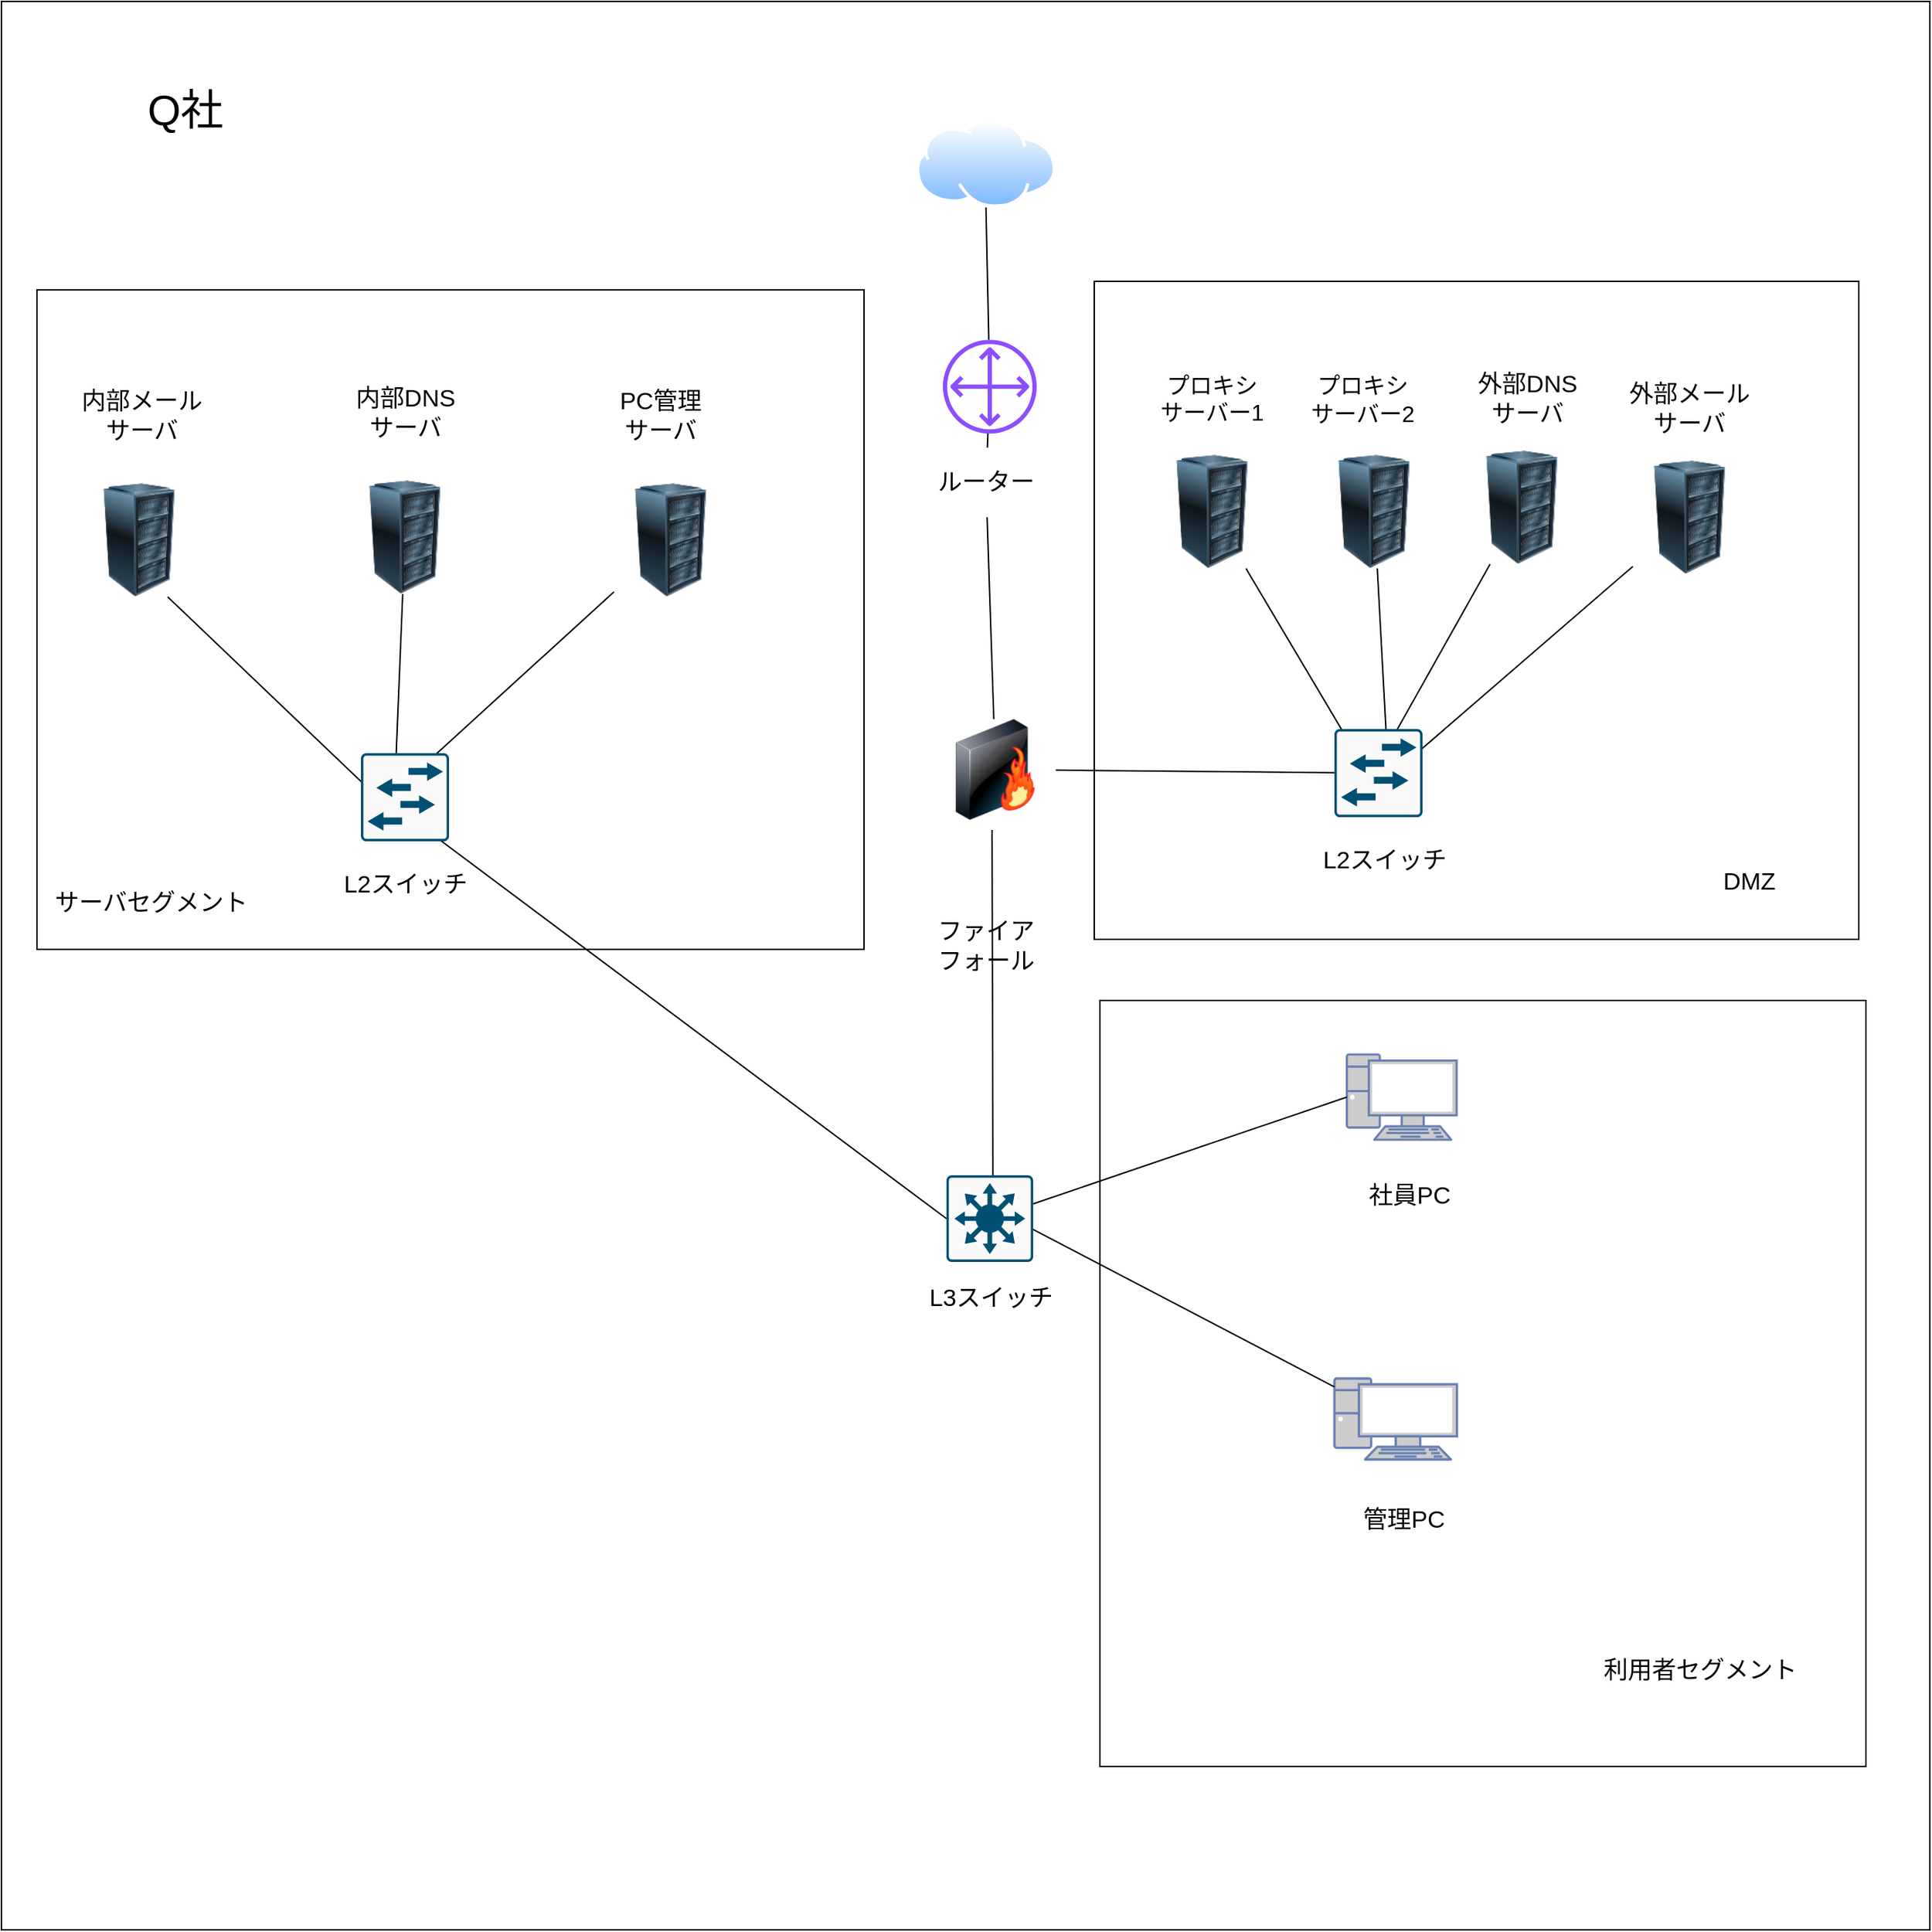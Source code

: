 <mxfile version="24.6.5" type="github" pages="2">
  <diagram name="ページ1" id="PjovX_DnfIpz0J4LrwaW">
    <mxGraphModel dx="2244" dy="1164" grid="0" gridSize="10" guides="1" tooltips="1" connect="1" arrows="1" fold="1" page="0" pageScale="1" pageWidth="827" pageHeight="1169" math="0" shadow="0">
      <root>
        <mxCell id="0" />
        <mxCell id="1" parent="0" />
        <mxCell id="ziOiXydjQFaTyok0d3w3-21" value="&lt;div style=&quot;font-size: 17px;&quot;&gt;ファイアフォール&lt;/div&gt;" style="text;strokeColor=none;align=center;fillColor=none;html=1;verticalAlign=middle;whiteSpace=wrap;rounded=0;fontSize=17;" vertex="1" parent="1">
          <mxGeometry x="121" y="325.07" width="85" height="104.93" as="geometry" />
        </mxCell>
        <mxCell id="ziOiXydjQFaTyok0d3w3-6" value="" style="whiteSpace=wrap;html=1;aspect=fixed;align=left;" vertex="1" parent="1">
          <mxGeometry x="-536" y="-278" width="1357" height="1357" as="geometry" />
        </mxCell>
        <mxCell id="ziOiXydjQFaTyok0d3w3-2" value="" style="whiteSpace=wrap;html=1;aspect=fixed;" vertex="1" parent="1">
          <mxGeometry x="237" y="425" width="539" height="539" as="geometry" />
        </mxCell>
        <mxCell id="DrKxHcsU2RTHfQZ3V-Yh-89" value="" style="rounded=0;whiteSpace=wrap;html=1;" parent="1" vertex="1">
          <mxGeometry x="-511" y="-75" width="582" height="464.07" as="geometry" />
        </mxCell>
        <mxCell id="DrKxHcsU2RTHfQZ3V-Yh-28" value="" style="whiteSpace=wrap;html=1;" parent="1" vertex="1">
          <mxGeometry x="233" y="-81" width="538" height="463" as="geometry" />
        </mxCell>
        <mxCell id="DrKxHcsU2RTHfQZ3V-Yh-1" value="" style="image;aspect=fixed;perimeter=ellipsePerimeter;html=1;align=center;shadow=0;dashed=0;spacingTop=3;image=img/lib/active_directory/internet_cloud.svg;" parent="1" vertex="1">
          <mxGeometry x="107.59" y="-195" width="98.41" height="62" as="geometry" />
        </mxCell>
        <mxCell id="DrKxHcsU2RTHfQZ3V-Yh-2" value="" style="sketch=0;outlineConnect=0;fontColor=#232F3E;gradientColor=none;fillColor=#8C4FFF;strokeColor=none;dashed=0;verticalLabelPosition=bottom;verticalAlign=top;align=center;html=1;fontSize=12;fontStyle=0;aspect=fixed;pointerEvents=1;shape=mxgraph.aws4.customer_gateway;" parent="1" vertex="1">
          <mxGeometry x="126.5" y="-39.93" width="66" height="66" as="geometry" />
        </mxCell>
        <mxCell id="DrKxHcsU2RTHfQZ3V-Yh-3" value="" style="image;html=1;image=img/lib/clip_art/networking/Firewall-page1_128x128.png" parent="1" vertex="1">
          <mxGeometry x="121" y="227" width="85" height="71" as="geometry" />
        </mxCell>
        <mxCell id="DrKxHcsU2RTHfQZ3V-Yh-4" value="" style="image;html=1;image=img/lib/clip_art/computers/Server_Rack_128x128.png" parent="1" vertex="1">
          <mxGeometry x="276" y="41" width="80" height="80" as="geometry" />
        </mxCell>
        <mxCell id="DrKxHcsU2RTHfQZ3V-Yh-5" value="" style="image;html=1;image=img/lib/clip_art/computers/Server_Rack_128x128.png" parent="1" vertex="1">
          <mxGeometry x="390" y="41" width="80" height="80" as="geometry" />
        </mxCell>
        <mxCell id="DrKxHcsU2RTHfQZ3V-Yh-6" value="" style="image;html=1;image=img/lib/clip_art/computers/Server_Rack_128x128.png" parent="1" vertex="1">
          <mxGeometry x="494" y="38" width="80" height="80" as="geometry" />
        </mxCell>
        <mxCell id="DrKxHcsU2RTHfQZ3V-Yh-7" value="" style="image;html=1;image=img/lib/clip_art/computers/Server_Rack_128x128.png" parent="1" vertex="1">
          <mxGeometry x="612" y="45" width="80" height="80" as="geometry" />
        </mxCell>
        <mxCell id="DrKxHcsU2RTHfQZ3V-Yh-11" value="" style="endArrow=none;html=1;rounded=0;fontSize=12;startSize=8;endSize=8;curved=1;exitX=0.325;exitY=0.415;exitDx=0;exitDy=0;exitPerimeter=0;" parent="1" source="DrKxHcsU2RTHfQZ3V-Yh-8" target="DrKxHcsU2RTHfQZ3V-Yh-4" edge="1">
          <mxGeometry width="50" height="50" relative="1" as="geometry">
            <mxPoint x="351" y="154" as="sourcePoint" />
            <mxPoint x="401" y="104" as="targetPoint" />
          </mxGeometry>
        </mxCell>
        <mxCell id="DrKxHcsU2RTHfQZ3V-Yh-13" value="" style="endArrow=none;html=1;rounded=0;fontSize=12;startSize=8;endSize=8;curved=1;exitX=0.544;exitY=0.305;exitDx=0;exitDy=0;exitPerimeter=0;" parent="1" source="DrKxHcsU2RTHfQZ3V-Yh-8" target="DrKxHcsU2RTHfQZ3V-Yh-6" edge="1">
          <mxGeometry width="50" height="50" relative="1" as="geometry">
            <mxPoint x="351" y="154" as="sourcePoint" />
            <mxPoint x="401" y="104" as="targetPoint" />
          </mxGeometry>
        </mxCell>
        <mxCell id="DrKxHcsU2RTHfQZ3V-Yh-14" value="" style="endArrow=none;html=1;rounded=0;fontSize=12;startSize=8;endSize=8;curved=1;exitX=0.717;exitY=0.462;exitDx=0;exitDy=0;exitPerimeter=0;" parent="1" source="DrKxHcsU2RTHfQZ3V-Yh-8" target="DrKxHcsU2RTHfQZ3V-Yh-7" edge="1">
          <mxGeometry width="50" height="50" relative="1" as="geometry">
            <mxPoint x="351" y="154" as="sourcePoint" />
            <mxPoint x="401" y="104" as="targetPoint" />
          </mxGeometry>
        </mxCell>
        <mxCell id="DrKxHcsU2RTHfQZ3V-Yh-15" value="" style="endArrow=none;html=1;rounded=0;fontSize=12;startSize=8;endSize=8;curved=1;" parent="1" source="DrKxHcsU2RTHfQZ3V-Yh-8" target="DrKxHcsU2RTHfQZ3V-Yh-3" edge="1">
          <mxGeometry width="50" height="50" relative="1" as="geometry">
            <mxPoint x="351" y="208" as="sourcePoint" />
            <mxPoint x="401" y="158" as="targetPoint" />
          </mxGeometry>
        </mxCell>
        <mxCell id="DrKxHcsU2RTHfQZ3V-Yh-16" value="プロキシサーバー1&lt;div style=&quot;font-size: 16px;&quot;&gt;&lt;br style=&quot;font-size: 16px;&quot;&gt;&lt;/div&gt;" style="text;strokeColor=none;align=center;fillColor=none;html=1;verticalAlign=middle;whiteSpace=wrap;rounded=0;fontSize=16;" parent="1" vertex="1">
          <mxGeometry x="276" y="-3.93" width="79.5" height="30" as="geometry" />
        </mxCell>
        <mxCell id="DrKxHcsU2RTHfQZ3V-Yh-19" style="edgeStyle=none;curved=1;rounded=0;orthogonalLoop=1;jettySize=auto;html=1;exitX=0.75;exitY=0;exitDx=0;exitDy=0;fontSize=12;startSize=8;endSize=8;" parent="1" edge="1">
          <mxGeometry relative="1" as="geometry">
            <mxPoint x="458.625" y="140" as="sourcePoint" />
            <mxPoint x="458.625" y="140" as="targetPoint" />
          </mxGeometry>
        </mxCell>
        <mxCell id="DrKxHcsU2RTHfQZ3V-Yh-20" value="外部DNSサーバ" style="text;strokeColor=none;align=center;fillColor=none;html=1;verticalAlign=middle;whiteSpace=wrap;rounded=0;fontSize=17;" parent="1" vertex="1">
          <mxGeometry x="498" y="-13" width="79.5" height="30" as="geometry" />
        </mxCell>
        <mxCell id="DrKxHcsU2RTHfQZ3V-Yh-22" value="外部メールサーバ" style="text;strokeColor=none;align=center;fillColor=none;html=1;verticalAlign=middle;whiteSpace=wrap;rounded=0;fontSize=17;" parent="1" vertex="1">
          <mxGeometry x="607" y="-3.93" width="90" height="25" as="geometry" />
        </mxCell>
        <mxCell id="DrKxHcsU2RTHfQZ3V-Yh-27" value="" style="endArrow=none;html=1;rounded=0;fontSize=12;startSize=8;endSize=8;curved=1;exitX=0.227;exitY=0.422;exitDx=0;exitDy=0;exitPerimeter=0;" parent="1" edge="1">
          <mxGeometry width="50" height="50" relative="1" as="geometry">
            <mxPoint x="161.758" y="568.847" as="sourcePoint" />
            <mxPoint x="161.09" y="305" as="targetPoint" />
          </mxGeometry>
        </mxCell>
        <mxCell id="DrKxHcsU2RTHfQZ3V-Yh-29" value="DMZ" style="text;strokeColor=none;align=center;fillColor=none;html=1;verticalAlign=middle;whiteSpace=wrap;rounded=0;fontSize=17;" parent="1" vertex="1">
          <mxGeometry x="633" y="308" width="122" height="68" as="geometry" />
        </mxCell>
        <mxCell id="DrKxHcsU2RTHfQZ3V-Yh-31" value="" style="endArrow=none;html=1;rounded=0;fontSize=12;startSize=8;endSize=8;curved=1;exitX=0.593;exitY=0.152;exitDx=0;exitDy=0;exitPerimeter=0;" parent="1" source="DrKxHcsU2RTHfQZ3V-Yh-8" target="DrKxHcsU2RTHfQZ3V-Yh-5" edge="1">
          <mxGeometry width="50" height="50" relative="1" as="geometry">
            <mxPoint x="496.432" y="214.424" as="sourcePoint" />
            <mxPoint x="444.202" y="77" as="targetPoint" />
          </mxGeometry>
        </mxCell>
        <mxCell id="DrKxHcsU2RTHfQZ3V-Yh-8" value="" style="sketch=0;points=[[0.015,0.015,0],[0.985,0.015,0],[0.985,0.985,0],[0.015,0.985,0],[0.25,0,0],[0.5,0,0],[0.75,0,0],[1,0.25,0],[1,0.5,0],[1,0.75,0],[0.75,1,0],[0.5,1,0],[0.25,1,0],[0,0.75,0],[0,0.5,0],[0,0.25,0]];verticalLabelPosition=bottom;html=1;verticalAlign=top;aspect=fixed;align=center;pointerEvents=1;shape=mxgraph.cisco19.rect;prIcon=l2_switch;fillColor=#FAFAFA;strokeColor=#005073;" parent="1" vertex="1">
          <mxGeometry x="402" y="234" width="62" height="62" as="geometry" />
        </mxCell>
        <mxCell id="DrKxHcsU2RTHfQZ3V-Yh-32" value="プロキシサーバー2" style="text;strokeColor=none;align=center;fillColor=none;html=1;verticalAlign=middle;whiteSpace=wrap;rounded=0;fontSize=16;" parent="1" vertex="1">
          <mxGeometry x="382" y="-13" width="79.5" height="30" as="geometry" />
        </mxCell>
        <mxCell id="DrKxHcsU2RTHfQZ3V-Yh-53" style="edgeStyle=none;curved=1;rounded=0;orthogonalLoop=1;jettySize=auto;html=1;exitX=0;exitY=0;exitDx=0;exitDy=0;fontSize=12;startSize=8;endSize=8;" parent="1" source="DrKxHcsU2RTHfQZ3V-Yh-28" target="DrKxHcsU2RTHfQZ3V-Yh-28" edge="1">
          <mxGeometry relative="1" as="geometry" />
        </mxCell>
        <mxCell id="DrKxHcsU2RTHfQZ3V-Yh-54" value="" style="endArrow=none;html=1;rounded=0;fontSize=12;startSize=8;endSize=8;curved=1;" parent="1" source="ziOiXydjQFaTyok0d3w3-16" target="DrKxHcsU2RTHfQZ3V-Yh-2" edge="1">
          <mxGeometry width="50" height="50" relative="1" as="geometry">
            <mxPoint x="370" y="101" as="sourcePoint" />
            <mxPoint x="420" y="51" as="targetPoint" />
          </mxGeometry>
        </mxCell>
        <mxCell id="DrKxHcsU2RTHfQZ3V-Yh-56" value="" style="endArrow=none;html=1;rounded=0;fontSize=12;startSize=8;endSize=8;curved=1;entryX=0.5;entryY=1;entryDx=0;entryDy=0;" parent="1" source="DrKxHcsU2RTHfQZ3V-Yh-2" target="DrKxHcsU2RTHfQZ3V-Yh-1" edge="1">
          <mxGeometry width="50" height="50" relative="1" as="geometry">
            <mxPoint x="370" y="-41" as="sourcePoint" />
            <mxPoint x="150" y="-222" as="targetPoint" />
          </mxGeometry>
        </mxCell>
        <mxCell id="DrKxHcsU2RTHfQZ3V-Yh-57" style="edgeStyle=none;curved=1;rounded=0;orthogonalLoop=1;jettySize=auto;html=1;exitX=0.25;exitY=0;exitDx=0;exitDy=0;fontSize=12;startSize=8;endSize=8;" parent="1" source="DrKxHcsU2RTHfQZ3V-Yh-1" target="DrKxHcsU2RTHfQZ3V-Yh-1" edge="1">
          <mxGeometry relative="1" as="geometry" />
        </mxCell>
        <mxCell id="DrKxHcsU2RTHfQZ3V-Yh-65" style="edgeStyle=none;curved=1;rounded=0;orthogonalLoop=1;jettySize=auto;html=1;exitX=0.75;exitY=1;exitDx=0;exitDy=0;fontSize=12;startSize=8;endSize=8;" parent="1" source="DrKxHcsU2RTHfQZ3V-Yh-16" target="DrKxHcsU2RTHfQZ3V-Yh-16" edge="1">
          <mxGeometry relative="1" as="geometry" />
        </mxCell>
        <mxCell id="DrKxHcsU2RTHfQZ3V-Yh-67" style="edgeStyle=none;curved=1;rounded=0;orthogonalLoop=1;jettySize=auto;html=1;exitX=0;exitY=0;exitDx=0;exitDy=0;fontSize=12;startSize=8;endSize=8;" parent="1" source="DrKxHcsU2RTHfQZ3V-Yh-28" target="DrKxHcsU2RTHfQZ3V-Yh-28" edge="1">
          <mxGeometry relative="1" as="geometry" />
        </mxCell>
        <mxCell id="DrKxHcsU2RTHfQZ3V-Yh-69" value="" style="image;html=1;image=img/lib/clip_art/computers/Server_Rack_128x128.png" parent="1" vertex="1">
          <mxGeometry x="-479" y="61" width="80" height="80" as="geometry" />
        </mxCell>
        <mxCell id="DrKxHcsU2RTHfQZ3V-Yh-70" value="" style="image;html=1;image=img/lib/clip_art/computers/Server_Rack_128x128.png" parent="1" vertex="1">
          <mxGeometry x="-292" y="59.0" width="80" height="80" as="geometry" />
        </mxCell>
        <mxCell id="DrKxHcsU2RTHfQZ3V-Yh-71" value="" style="image;html=1;image=img/lib/clip_art/computers/Server_Rack_128x128.png" parent="1" vertex="1">
          <mxGeometry x="-105" y="61" width="80" height="80" as="geometry" />
        </mxCell>
        <mxCell id="DrKxHcsU2RTHfQZ3V-Yh-75" value="" style="endArrow=none;html=1;rounded=0;fontSize=12;startSize=8;endSize=8;curved=1;exitX=0.326;exitY=0.559;exitDx=0;exitDy=0;exitPerimeter=0;entryX=0.5;entryY=1;entryDx=0;entryDy=0;entryPerimeter=0;" parent="1" source="DrKxHcsU2RTHfQZ3V-Yh-73" target="DrKxHcsU2RTHfQZ3V-Yh-25" edge="1">
          <mxGeometry width="50" height="50" relative="1" as="geometry">
            <mxPoint x="86" y="328" as="sourcePoint" />
            <mxPoint x="136" y="278" as="targetPoint" />
          </mxGeometry>
        </mxCell>
        <mxCell id="DrKxHcsU2RTHfQZ3V-Yh-76" style="edgeStyle=none;curved=1;rounded=0;orthogonalLoop=1;jettySize=auto;html=1;exitX=0;exitY=0.5;exitDx=0;exitDy=0;exitPerimeter=0;fontSize=12;startSize=8;endSize=8;" parent="1" source="DrKxHcsU2RTHfQZ3V-Yh-73" target="DrKxHcsU2RTHfQZ3V-Yh-73" edge="1">
          <mxGeometry relative="1" as="geometry" />
        </mxCell>
        <mxCell id="DrKxHcsU2RTHfQZ3V-Yh-77" value="" style="endArrow=none;html=1;rounded=0;fontSize=12;startSize=8;endSize=8;curved=1;exitX=0.303;exitY=0.61;exitDx=0;exitDy=0;exitPerimeter=0;entryX=0.75;entryY=1;entryDx=0;entryDy=0;" parent="1" source="DrKxHcsU2RTHfQZ3V-Yh-73" target="DrKxHcsU2RTHfQZ3V-Yh-69" edge="1">
          <mxGeometry width="50" height="50" relative="1" as="geometry">
            <mxPoint x="75" y="397" as="sourcePoint" />
            <mxPoint x="125" y="347" as="targetPoint" />
          </mxGeometry>
        </mxCell>
        <mxCell id="DrKxHcsU2RTHfQZ3V-Yh-78" value="" style="endArrow=none;html=1;rounded=0;fontSize=12;startSize=8;endSize=8;curved=1;exitX=0.381;exitY=0.473;exitDx=0;exitDy=0;exitPerimeter=0;" parent="1" source="DrKxHcsU2RTHfQZ3V-Yh-73" target="DrKxHcsU2RTHfQZ3V-Yh-70" edge="1">
          <mxGeometry width="50" height="50" relative="1" as="geometry">
            <mxPoint x="75" y="397" as="sourcePoint" />
            <mxPoint x="125" y="347" as="targetPoint" />
          </mxGeometry>
        </mxCell>
        <mxCell id="DrKxHcsU2RTHfQZ3V-Yh-79" value="" style="endArrow=none;html=1;rounded=0;fontSize=12;startSize=8;endSize=8;curved=1;exitX=0.303;exitY=0.512;exitDx=0;exitDy=0;exitPerimeter=0;" parent="1" source="DrKxHcsU2RTHfQZ3V-Yh-73" target="DrKxHcsU2RTHfQZ3V-Yh-71" edge="1">
          <mxGeometry width="50" height="50" relative="1" as="geometry">
            <mxPoint x="75" y="397" as="sourcePoint" />
            <mxPoint x="125" y="347" as="targetPoint" />
          </mxGeometry>
        </mxCell>
        <mxCell id="DrKxHcsU2RTHfQZ3V-Yh-73" value="" style="sketch=0;points=[[0.015,0.015,0],[0.985,0.015,0],[0.985,0.985,0],[0.015,0.985,0],[0.25,0,0],[0.5,0,0],[0.75,0,0],[1,0.25,0],[1,0.5,0],[1,0.75,0],[0.75,1,0],[0.5,1,0],[0.25,1,0],[0,0.75,0],[0,0.5,0],[0,0.25,0]];verticalLabelPosition=bottom;html=1;verticalAlign=top;aspect=fixed;align=center;pointerEvents=1;shape=mxgraph.cisco19.rect;prIcon=l2_switch;fillColor=#FAFAFA;strokeColor=#005073;" parent="1" vertex="1">
          <mxGeometry x="-283" y="251" width="62" height="62" as="geometry" />
        </mxCell>
        <mxCell id="DrKxHcsU2RTHfQZ3V-Yh-80" value="内部メールサーバ" style="text;strokeColor=none;align=center;fillColor=none;html=1;verticalAlign=middle;whiteSpace=wrap;rounded=0;fontSize=17;" parent="1" vertex="1">
          <mxGeometry x="-485" y="-11" width="95.5" height="49" as="geometry" />
        </mxCell>
        <mxCell id="DrKxHcsU2RTHfQZ3V-Yh-81" style="edgeStyle=none;curved=1;rounded=0;orthogonalLoop=1;jettySize=auto;html=1;exitX=0.75;exitY=0;exitDx=0;exitDy=0;fontSize=12;startSize=8;endSize=8;" parent="1" source="DrKxHcsU2RTHfQZ3V-Yh-80" target="DrKxHcsU2RTHfQZ3V-Yh-80" edge="1">
          <mxGeometry relative="1" as="geometry" />
        </mxCell>
        <mxCell id="DrKxHcsU2RTHfQZ3V-Yh-86" value="内部DNS&lt;div style=&quot;font-size: 17px;&quot;&gt;サーバ&lt;/div&gt;" style="text;strokeColor=none;align=center;fillColor=none;html=1;verticalAlign=middle;whiteSpace=wrap;rounded=0;fontSize=17;" parent="1" vertex="1">
          <mxGeometry x="-299.75" y="-13" width="96.75" height="49" as="geometry" />
        </mxCell>
        <mxCell id="DrKxHcsU2RTHfQZ3V-Yh-87" value="&lt;div style=&quot;font-size: 17px;&quot;&gt;PC管理&lt;br style=&quot;font-size: 17px;&quot;&gt;サーバ&lt;/div&gt;" style="text;strokeColor=none;align=center;fillColor=none;html=1;verticalAlign=middle;whiteSpace=wrap;rounded=0;fontSize=17;" parent="1" vertex="1">
          <mxGeometry x="-120.5" y="-11" width="95.5" height="49" as="geometry" />
        </mxCell>
        <mxCell id="DrKxHcsU2RTHfQZ3V-Yh-90" style="edgeStyle=none;curved=1;rounded=0;orthogonalLoop=1;jettySize=auto;html=1;exitX=1;exitY=1;exitDx=0;exitDy=0;fontSize=12;startSize=8;endSize=8;" parent="1" source="DrKxHcsU2RTHfQZ3V-Yh-89" target="DrKxHcsU2RTHfQZ3V-Yh-89" edge="1">
          <mxGeometry relative="1" as="geometry" />
        </mxCell>
        <mxCell id="DrKxHcsU2RTHfQZ3V-Yh-91" value="サーバセグメント" style="text;strokeColor=none;align=center;fillColor=none;html=1;verticalAlign=middle;whiteSpace=wrap;rounded=0;fontSize=17;" parent="1" vertex="1">
          <mxGeometry x="-509" y="325.07" width="157" height="64" as="geometry" />
        </mxCell>
        <mxCell id="DrKxHcsU2RTHfQZ3V-Yh-92" value="" style="fontColor=#0066CC;verticalAlign=top;verticalLabelPosition=bottom;labelPosition=center;align=center;html=1;outlineConnect=0;fillColor=#CCCCCC;strokeColor=#6881B3;gradientColor=none;gradientDirection=north;strokeWidth=2;shape=mxgraph.networks.pc;" parent="1" vertex="1">
          <mxGeometry x="402" y="691" width="86.25" height="57" as="geometry" />
        </mxCell>
        <mxCell id="DrKxHcsU2RTHfQZ3V-Yh-93" value="管理PC" style="text;strokeColor=none;align=center;fillColor=none;html=1;verticalAlign=middle;whiteSpace=wrap;rounded=0;fontSize=17;" parent="1" vertex="1">
          <mxGeometry x="410.75" y="776" width="79.5" height="30" as="geometry" />
        </mxCell>
        <mxCell id="DrKxHcsU2RTHfQZ3V-Yh-94" value="" style="fontColor=#0066CC;verticalAlign=top;verticalLabelPosition=bottom;labelPosition=center;align=center;html=1;outlineConnect=0;fillColor=#CCCCCC;strokeColor=#6881B3;gradientColor=none;gradientDirection=north;strokeWidth=2;shape=mxgraph.networks.pc;" parent="1" vertex="1">
          <mxGeometry x="410.75" y="463" width="77.25" height="60" as="geometry" />
        </mxCell>
        <mxCell id="DrKxHcsU2RTHfQZ3V-Yh-95" value="社員PC" style="text;strokeColor=none;align=center;fillColor=none;html=1;verticalAlign=middle;whiteSpace=wrap;rounded=0;fontSize=17;" parent="1" vertex="1">
          <mxGeometry x="414.5" y="548" width="79.5" height="30" as="geometry" />
        </mxCell>
        <mxCell id="DrKxHcsU2RTHfQZ3V-Yh-96" value="" style="endArrow=none;html=1;rounded=0;fontSize=12;startSize=8;endSize=8;curved=1;entryX=0;entryY=0.5;entryDx=0;entryDy=0;entryPerimeter=0;" parent="1" source="DrKxHcsU2RTHfQZ3V-Yh-25" target="DrKxHcsU2RTHfQZ3V-Yh-94" edge="1">
          <mxGeometry width="50" height="50" relative="1" as="geometry">
            <mxPoint x="170" y="512" as="sourcePoint" />
            <mxPoint x="220" y="462" as="targetPoint" />
          </mxGeometry>
        </mxCell>
        <mxCell id="DrKxHcsU2RTHfQZ3V-Yh-97" style="edgeStyle=none;curved=1;rounded=0;orthogonalLoop=1;jettySize=auto;html=1;entryX=0.5;entryY=0;entryDx=0;entryDy=0;entryPerimeter=0;fontSize=12;startSize=8;endSize=8;" parent="1" source="DrKxHcsU2RTHfQZ3V-Yh-25" target="DrKxHcsU2RTHfQZ3V-Yh-25" edge="1">
          <mxGeometry relative="1" as="geometry" />
        </mxCell>
        <mxCell id="DrKxHcsU2RTHfQZ3V-Yh-98" value="" style="endArrow=none;html=1;rounded=0;fontSize=12;startSize=8;endSize=8;curved=1;exitX=0.328;exitY=0.568;exitDx=0;exitDy=0;exitPerimeter=0;" parent="1" source="DrKxHcsU2RTHfQZ3V-Yh-25" target="DrKxHcsU2RTHfQZ3V-Yh-92" edge="1">
          <mxGeometry width="50" height="50" relative="1" as="geometry">
            <mxPoint x="140" y="487" as="sourcePoint" />
            <mxPoint x="190" y="437" as="targetPoint" />
          </mxGeometry>
        </mxCell>
        <mxCell id="ziOiXydjQFaTyok0d3w3-12" value="利用者セグメント" style="text;strokeColor=none;align=center;fillColor=none;html=1;verticalAlign=middle;whiteSpace=wrap;rounded=0;fontSize=17;" vertex="1" parent="1">
          <mxGeometry x="571" y="863" width="177" height="68" as="geometry" />
        </mxCell>
        <mxCell id="ziOiXydjQFaTyok0d3w3-13" value="L3スイッチ" style="text;strokeColor=none;align=center;fillColor=none;html=1;verticalAlign=middle;whiteSpace=wrap;rounded=0;fontSize=17;" vertex="1" parent="1">
          <mxGeometry x="107.59" y="616" width="105" height="37" as="geometry" />
        </mxCell>
        <mxCell id="DrKxHcsU2RTHfQZ3V-Yh-25" value="" style="sketch=0;points=[[0.015,0.015,0],[0.985,0.015,0],[0.985,0.985,0],[0.015,0.985,0],[0.25,0,0],[0.5,0,0],[0.75,0,0],[1,0.25,0],[1,0.5,0],[1,0.75,0],[0.75,1,0],[0.5,1,0],[0.25,1,0],[0,0.75,0],[0,0.5,0],[0,0.25,0]];verticalLabelPosition=bottom;html=1;verticalAlign=top;aspect=fixed;align=center;pointerEvents=1;shape=mxgraph.cisco19.rect;prIcon=l3_switch;fillColor=#FAFAFA;strokeColor=#005073;direction=south;" parent="1" vertex="1">
          <mxGeometry x="129" y="548" width="61" height="61" as="geometry" />
        </mxCell>
        <mxCell id="ziOiXydjQFaTyok0d3w3-14" value="L2スイッチ" style="text;strokeColor=none;align=center;fillColor=none;html=1;verticalAlign=middle;whiteSpace=wrap;rounded=0;fontSize=17;" vertex="1" parent="1">
          <mxGeometry x="-303.87" y="325.07" width="105" height="37" as="geometry" />
        </mxCell>
        <mxCell id="ziOiXydjQFaTyok0d3w3-15" value="L2スイッチ" style="text;strokeColor=none;align=center;fillColor=none;html=1;verticalAlign=middle;whiteSpace=wrap;rounded=0;fontSize=17;" vertex="1" parent="1">
          <mxGeometry x="385.25" y="308" width="105" height="37" as="geometry" />
        </mxCell>
        <mxCell id="ziOiXydjQFaTyok0d3w3-18" value="" style="endArrow=none;html=1;rounded=0;fontSize=12;startSize=8;endSize=8;curved=1;" edge="1" parent="1" source="DrKxHcsU2RTHfQZ3V-Yh-3" target="ziOiXydjQFaTyok0d3w3-16">
          <mxGeometry width="50" height="50" relative="1" as="geometry">
            <mxPoint x="163" y="227" as="sourcePoint" />
            <mxPoint x="160" y="26" as="targetPoint" />
          </mxGeometry>
        </mxCell>
        <mxCell id="ziOiXydjQFaTyok0d3w3-16" value="&lt;div style=&quot;font-size: 17px;&quot;&gt;ルーター&lt;/div&gt;" style="text;strokeColor=none;align=center;fillColor=none;html=1;verticalAlign=middle;whiteSpace=wrap;rounded=0;fontSize=17;" vertex="1" parent="1">
          <mxGeometry x="109.04" y="36" width="95.5" height="49" as="geometry" />
        </mxCell>
        <mxCell id="ziOiXydjQFaTyok0d3w3-20" value="&lt;span style=&quot;font-size: 30px;&quot;&gt;Q社&lt;/span&gt;" style="text;strokeColor=none;align=center;fillColor=none;html=1;verticalAlign=middle;whiteSpace=wrap;rounded=0;fontSize=17;" vertex="1" parent="1">
          <mxGeometry x="-502" y="-252" width="191" height="99" as="geometry" />
        </mxCell>
        <mxCell id="ziOiXydjQFaTyok0d3w3-22" value="&lt;div style=&quot;font-size: 17px;&quot;&gt;ファイアフォール&lt;/div&gt;" style="text;strokeColor=none;align=center;fillColor=none;html=1;verticalAlign=middle;whiteSpace=wrap;rounded=0;fontSize=17;" vertex="1" parent="1">
          <mxGeometry x="113.91" y="333" width="85.75" height="108.93" as="geometry" />
        </mxCell>
      </root>
    </mxGraphModel>
  </diagram>
  <diagram name="ページ1のコピー" id="ktKkLM5TYFKdbGdzPwie">
    <mxGraphModel dx="2868" dy="1272" grid="0" gridSize="10" guides="1" tooltips="1" connect="1" arrows="1" fold="1" page="0" pageScale="1" pageWidth="827" pageHeight="1169" math="0" shadow="0">
      <root>
        <mxCell id="LeUiIcLvKOep62EWzqUP-0" />
        <mxCell id="LeUiIcLvKOep62EWzqUP-1" parent="LeUiIcLvKOep62EWzqUP-0" />
        <mxCell id="ee0duNsLG5vYrk6HXB1_-0" value="" style="whiteSpace=wrap;html=1;" vertex="1" parent="LeUiIcLvKOep62EWzqUP-1">
          <mxGeometry x="230" y="439" width="520" height="417" as="geometry" />
        </mxCell>
        <mxCell id="LeUiIcLvKOep62EWzqUP-2" value="" style="rounded=0;whiteSpace=wrap;html=1;" vertex="1" parent="LeUiIcLvKOep62EWzqUP-1">
          <mxGeometry x="-511" y="-39.93" width="555" height="429" as="geometry" />
        </mxCell>
        <mxCell id="LeUiIcLvKOep62EWzqUP-3" value="" style="whiteSpace=wrap;html=1;" vertex="1" parent="LeUiIcLvKOep62EWzqUP-1">
          <mxGeometry x="233" y="-41" width="520" height="417" as="geometry" />
        </mxCell>
        <mxCell id="LeUiIcLvKOep62EWzqUP-4" value="" style="image;aspect=fixed;perimeter=ellipsePerimeter;html=1;align=center;shadow=0;dashed=0;spacingTop=3;image=img/lib/active_directory/internet_cloud.svg;" vertex="1" parent="LeUiIcLvKOep62EWzqUP-1">
          <mxGeometry x="107.59" y="-195" width="98.41" height="62" as="geometry" />
        </mxCell>
        <mxCell id="LeUiIcLvKOep62EWzqUP-5" value="" style="sketch=0;outlineConnect=0;fontColor=#232F3E;gradientColor=none;fillColor=#8C4FFF;strokeColor=none;dashed=0;verticalLabelPosition=bottom;verticalAlign=top;align=center;html=1;fontSize=12;fontStyle=0;aspect=fixed;pointerEvents=1;shape=mxgraph.aws4.customer_gateway;" vertex="1" parent="LeUiIcLvKOep62EWzqUP-1">
          <mxGeometry x="126.5" y="-39.93" width="66" height="66" as="geometry" />
        </mxCell>
        <mxCell id="LeUiIcLvKOep62EWzqUP-6" value="" style="image;html=1;image=img/lib/clip_art/networking/Firewall-page1_128x128.png" vertex="1" parent="LeUiIcLvKOep62EWzqUP-1">
          <mxGeometry x="121" y="227" width="85" height="71" as="geometry" />
        </mxCell>
        <mxCell id="LeUiIcLvKOep62EWzqUP-7" value="" style="image;html=1;image=img/lib/clip_art/computers/Server_Rack_128x128.png" vertex="1" parent="LeUiIcLvKOep62EWzqUP-1">
          <mxGeometry x="276" y="41" width="80" height="80" as="geometry" />
        </mxCell>
        <mxCell id="LeUiIcLvKOep62EWzqUP-8" value="" style="image;html=1;image=img/lib/clip_art/computers/Server_Rack_128x128.png" vertex="1" parent="LeUiIcLvKOep62EWzqUP-1">
          <mxGeometry x="390" y="41" width="80" height="80" as="geometry" />
        </mxCell>
        <mxCell id="LeUiIcLvKOep62EWzqUP-9" value="" style="image;html=1;image=img/lib/clip_art/computers/Server_Rack_128x128.png" vertex="1" parent="LeUiIcLvKOep62EWzqUP-1">
          <mxGeometry x="494" y="38" width="80" height="80" as="geometry" />
        </mxCell>
        <mxCell id="LeUiIcLvKOep62EWzqUP-10" value="" style="image;html=1;image=img/lib/clip_art/computers/Server_Rack_128x128.png" vertex="1" parent="LeUiIcLvKOep62EWzqUP-1">
          <mxGeometry x="612" y="45" width="80" height="80" as="geometry" />
        </mxCell>
        <mxCell id="LeUiIcLvKOep62EWzqUP-11" value="" style="endArrow=none;html=1;rounded=0;fontSize=12;startSize=8;endSize=8;curved=1;exitX=0.325;exitY=0.415;exitDx=0;exitDy=0;exitPerimeter=0;" edge="1" parent="LeUiIcLvKOep62EWzqUP-1" source="LeUiIcLvKOep62EWzqUP-23" target="LeUiIcLvKOep62EWzqUP-7">
          <mxGeometry width="50" height="50" relative="1" as="geometry">
            <mxPoint x="351" y="154" as="sourcePoint" />
            <mxPoint x="401" y="104" as="targetPoint" />
          </mxGeometry>
        </mxCell>
        <mxCell id="LeUiIcLvKOep62EWzqUP-12" value="" style="endArrow=none;html=1;rounded=0;fontSize=12;startSize=8;endSize=8;curved=1;exitX=0.544;exitY=0.305;exitDx=0;exitDy=0;exitPerimeter=0;" edge="1" parent="LeUiIcLvKOep62EWzqUP-1" source="LeUiIcLvKOep62EWzqUP-23" target="LeUiIcLvKOep62EWzqUP-9">
          <mxGeometry width="50" height="50" relative="1" as="geometry">
            <mxPoint x="351" y="154" as="sourcePoint" />
            <mxPoint x="401" y="104" as="targetPoint" />
          </mxGeometry>
        </mxCell>
        <mxCell id="LeUiIcLvKOep62EWzqUP-13" value="" style="endArrow=none;html=1;rounded=0;fontSize=12;startSize=8;endSize=8;curved=1;exitX=0.717;exitY=0.462;exitDx=0;exitDy=0;exitPerimeter=0;" edge="1" parent="LeUiIcLvKOep62EWzqUP-1" source="LeUiIcLvKOep62EWzqUP-23" target="LeUiIcLvKOep62EWzqUP-10">
          <mxGeometry width="50" height="50" relative="1" as="geometry">
            <mxPoint x="351" y="154" as="sourcePoint" />
            <mxPoint x="401" y="104" as="targetPoint" />
          </mxGeometry>
        </mxCell>
        <mxCell id="LeUiIcLvKOep62EWzqUP-14" value="" style="endArrow=none;html=1;rounded=0;fontSize=12;startSize=8;endSize=8;curved=1;" edge="1" parent="LeUiIcLvKOep62EWzqUP-1" source="LeUiIcLvKOep62EWzqUP-23" target="LeUiIcLvKOep62EWzqUP-6">
          <mxGeometry width="50" height="50" relative="1" as="geometry">
            <mxPoint x="351" y="208" as="sourcePoint" />
            <mxPoint x="401" y="158" as="targetPoint" />
          </mxGeometry>
        </mxCell>
        <mxCell id="LeUiIcLvKOep62EWzqUP-15" value="プロキシサーバー1&lt;div&gt;&lt;br&gt;&lt;/div&gt;" style="text;strokeColor=none;align=center;fillColor=none;html=1;verticalAlign=middle;whiteSpace=wrap;rounded=0;fontSize=16;" vertex="1" parent="LeUiIcLvKOep62EWzqUP-1">
          <mxGeometry x="276" y="-3.93" width="79.5" height="30" as="geometry" />
        </mxCell>
        <mxCell id="LeUiIcLvKOep62EWzqUP-16" style="edgeStyle=none;curved=1;rounded=0;orthogonalLoop=1;jettySize=auto;html=1;exitX=0.75;exitY=0;exitDx=0;exitDy=0;fontSize=12;startSize=8;endSize=8;" edge="1" parent="LeUiIcLvKOep62EWzqUP-1">
          <mxGeometry relative="1" as="geometry">
            <mxPoint x="458.625" y="140" as="sourcePoint" />
            <mxPoint x="458.625" y="140" as="targetPoint" />
          </mxGeometry>
        </mxCell>
        <mxCell id="LeUiIcLvKOep62EWzqUP-17" value="外部DNSサーバ" style="text;strokeColor=none;align=center;fillColor=none;html=1;verticalAlign=middle;whiteSpace=wrap;rounded=0;fontSize=16;" vertex="1" parent="LeUiIcLvKOep62EWzqUP-1">
          <mxGeometry x="498" y="-13" width="79.5" height="30" as="geometry" />
        </mxCell>
        <mxCell id="LeUiIcLvKOep62EWzqUP-18" value="外部メールサーバ" style="text;strokeColor=none;align=center;fillColor=none;html=1;verticalAlign=middle;whiteSpace=wrap;rounded=0;fontSize=16;" vertex="1" parent="LeUiIcLvKOep62EWzqUP-1">
          <mxGeometry x="607" y="-3.93" width="90" height="25" as="geometry" />
        </mxCell>
        <mxCell id="LeUiIcLvKOep62EWzqUP-19" value="" style="endArrow=none;html=1;rounded=0;fontSize=12;startSize=8;endSize=8;curved=1;exitX=0.227;exitY=0.422;exitDx=0;exitDy=0;exitPerimeter=0;" edge="1" parent="LeUiIcLvKOep62EWzqUP-1" source="LeUiIcLvKOep62EWzqUP-20" target="LeUiIcLvKOep62EWzqUP-6">
          <mxGeometry width="50" height="50" relative="1" as="geometry">
            <mxPoint x="351" y="383" as="sourcePoint" />
            <mxPoint x="401" y="333" as="targetPoint" />
          </mxGeometry>
        </mxCell>
        <mxCell id="LeUiIcLvKOep62EWzqUP-20" value="" style="sketch=0;points=[[0.015,0.015,0],[0.985,0.015,0],[0.985,0.985,0],[0.015,0.985,0],[0.25,0,0],[0.5,0,0],[0.75,0,0],[1,0.25,0],[1,0.5,0],[1,0.75,0],[0.75,1,0],[0.5,1,0],[0.25,1,0],[0,0.75,0],[0,0.5,0],[0,0.25,0]];verticalLabelPosition=bottom;html=1;verticalAlign=top;aspect=fixed;align=center;pointerEvents=1;shape=mxgraph.cisco19.rect;prIcon=l3_switch;fillColor=#FAFAFA;strokeColor=#005073;direction=south;" vertex="1" parent="LeUiIcLvKOep62EWzqUP-1">
          <mxGeometry x="129" y="548" width="61" height="61" as="geometry" />
        </mxCell>
        <mxCell id="LeUiIcLvKOep62EWzqUP-21" value="DMZ" style="text;strokeColor=none;align=center;fillColor=none;html=1;verticalAlign=middle;whiteSpace=wrap;rounded=0;fontSize=16;" vertex="1" parent="LeUiIcLvKOep62EWzqUP-1">
          <mxGeometry x="633" y="308" width="122" height="68" as="geometry" />
        </mxCell>
        <mxCell id="LeUiIcLvKOep62EWzqUP-22" value="" style="endArrow=none;html=1;rounded=0;fontSize=12;startSize=8;endSize=8;curved=1;exitX=0.593;exitY=0.152;exitDx=0;exitDy=0;exitPerimeter=0;" edge="1" parent="LeUiIcLvKOep62EWzqUP-1" source="LeUiIcLvKOep62EWzqUP-23" target="LeUiIcLvKOep62EWzqUP-8">
          <mxGeometry width="50" height="50" relative="1" as="geometry">
            <mxPoint x="496.432" y="214.424" as="sourcePoint" />
            <mxPoint x="444.202" y="77" as="targetPoint" />
          </mxGeometry>
        </mxCell>
        <mxCell id="LeUiIcLvKOep62EWzqUP-23" value="" style="sketch=0;points=[[0.015,0.015,0],[0.985,0.015,0],[0.985,0.985,0],[0.015,0.985,0],[0.25,0,0],[0.5,0,0],[0.75,0,0],[1,0.25,0],[1,0.5,0],[1,0.75,0],[0.75,1,0],[0.5,1,0],[0.25,1,0],[0,0.75,0],[0,0.5,0],[0,0.25,0]];verticalLabelPosition=bottom;html=1;verticalAlign=top;aspect=fixed;align=center;pointerEvents=1;shape=mxgraph.cisco19.rect;prIcon=l2_switch;fillColor=#FAFAFA;strokeColor=#005073;" vertex="1" parent="LeUiIcLvKOep62EWzqUP-1">
          <mxGeometry x="402" y="234" width="62" height="62" as="geometry" />
        </mxCell>
        <mxCell id="LeUiIcLvKOep62EWzqUP-24" value="プロキシサーバー2" style="text;strokeColor=none;align=center;fillColor=none;html=1;verticalAlign=middle;whiteSpace=wrap;rounded=0;fontSize=16;" vertex="1" parent="LeUiIcLvKOep62EWzqUP-1">
          <mxGeometry x="382" y="-13" width="79.5" height="30" as="geometry" />
        </mxCell>
        <mxCell id="LeUiIcLvKOep62EWzqUP-25" style="edgeStyle=none;curved=1;rounded=0;orthogonalLoop=1;jettySize=auto;html=1;exitX=0;exitY=0;exitDx=0;exitDy=0;fontSize=12;startSize=8;endSize=8;" edge="1" parent="LeUiIcLvKOep62EWzqUP-1" source="LeUiIcLvKOep62EWzqUP-3" target="LeUiIcLvKOep62EWzqUP-3">
          <mxGeometry relative="1" as="geometry" />
        </mxCell>
        <mxCell id="LeUiIcLvKOep62EWzqUP-26" value="" style="endArrow=none;html=1;rounded=0;fontSize=12;startSize=8;endSize=8;curved=1;" edge="1" parent="LeUiIcLvKOep62EWzqUP-1" source="LeUiIcLvKOep62EWzqUP-6" target="LeUiIcLvKOep62EWzqUP-5">
          <mxGeometry width="50" height="50" relative="1" as="geometry">
            <mxPoint x="370" y="101" as="sourcePoint" />
            <mxPoint x="420" y="51" as="targetPoint" />
          </mxGeometry>
        </mxCell>
        <mxCell id="LeUiIcLvKOep62EWzqUP-27" value="" style="endArrow=none;html=1;rounded=0;fontSize=12;startSize=8;endSize=8;curved=1;entryX=0.5;entryY=1;entryDx=0;entryDy=0;" edge="1" parent="LeUiIcLvKOep62EWzqUP-1" source="LeUiIcLvKOep62EWzqUP-5" target="LeUiIcLvKOep62EWzqUP-4">
          <mxGeometry width="50" height="50" relative="1" as="geometry">
            <mxPoint x="370" y="-41" as="sourcePoint" />
            <mxPoint x="150" y="-222" as="targetPoint" />
          </mxGeometry>
        </mxCell>
        <mxCell id="LeUiIcLvKOep62EWzqUP-28" style="edgeStyle=none;curved=1;rounded=0;orthogonalLoop=1;jettySize=auto;html=1;exitX=0.25;exitY=0;exitDx=0;exitDy=0;fontSize=12;startSize=8;endSize=8;" edge="1" parent="LeUiIcLvKOep62EWzqUP-1" source="LeUiIcLvKOep62EWzqUP-4" target="LeUiIcLvKOep62EWzqUP-4">
          <mxGeometry relative="1" as="geometry" />
        </mxCell>
        <mxCell id="LeUiIcLvKOep62EWzqUP-29" style="edgeStyle=none;curved=1;rounded=0;orthogonalLoop=1;jettySize=auto;html=1;exitX=0.75;exitY=1;exitDx=0;exitDy=0;fontSize=12;startSize=8;endSize=8;" edge="1" parent="LeUiIcLvKOep62EWzqUP-1" source="LeUiIcLvKOep62EWzqUP-15" target="LeUiIcLvKOep62EWzqUP-15">
          <mxGeometry relative="1" as="geometry" />
        </mxCell>
        <mxCell id="LeUiIcLvKOep62EWzqUP-30" style="edgeStyle=none;curved=1;rounded=0;orthogonalLoop=1;jettySize=auto;html=1;exitX=0;exitY=0;exitDx=0;exitDy=0;fontSize=12;startSize=8;endSize=8;" edge="1" parent="LeUiIcLvKOep62EWzqUP-1" source="LeUiIcLvKOep62EWzqUP-3" target="LeUiIcLvKOep62EWzqUP-3">
          <mxGeometry relative="1" as="geometry" />
        </mxCell>
        <mxCell id="LeUiIcLvKOep62EWzqUP-31" value="" style="image;html=1;image=img/lib/clip_art/computers/Server_Rack_128x128.png" vertex="1" parent="LeUiIcLvKOep62EWzqUP-1">
          <mxGeometry x="-479" y="61" width="80" height="80" as="geometry" />
        </mxCell>
        <mxCell id="LeUiIcLvKOep62EWzqUP-32" value="" style="image;html=1;image=img/lib/clip_art/computers/Server_Rack_128x128.png" vertex="1" parent="LeUiIcLvKOep62EWzqUP-1">
          <mxGeometry x="-292" y="59.0" width="80" height="80" as="geometry" />
        </mxCell>
        <mxCell id="LeUiIcLvKOep62EWzqUP-33" value="" style="image;html=1;image=img/lib/clip_art/computers/Server_Rack_128x128.png" vertex="1" parent="LeUiIcLvKOep62EWzqUP-1">
          <mxGeometry x="-105" y="61" width="80" height="80" as="geometry" />
        </mxCell>
        <mxCell id="LeUiIcLvKOep62EWzqUP-34" value="" style="endArrow=none;html=1;rounded=0;fontSize=12;startSize=8;endSize=8;curved=1;exitX=0.326;exitY=0.559;exitDx=0;exitDy=0;exitPerimeter=0;entryX=0.5;entryY=1;entryDx=0;entryDy=0;entryPerimeter=0;" edge="1" parent="LeUiIcLvKOep62EWzqUP-1" source="LeUiIcLvKOep62EWzqUP-39" target="LeUiIcLvKOep62EWzqUP-20">
          <mxGeometry width="50" height="50" relative="1" as="geometry">
            <mxPoint x="86" y="328" as="sourcePoint" />
            <mxPoint x="136" y="278" as="targetPoint" />
          </mxGeometry>
        </mxCell>
        <mxCell id="LeUiIcLvKOep62EWzqUP-35" style="edgeStyle=none;curved=1;rounded=0;orthogonalLoop=1;jettySize=auto;html=1;exitX=0;exitY=0.5;exitDx=0;exitDy=0;exitPerimeter=0;fontSize=12;startSize=8;endSize=8;" edge="1" parent="LeUiIcLvKOep62EWzqUP-1" source="LeUiIcLvKOep62EWzqUP-39" target="LeUiIcLvKOep62EWzqUP-39">
          <mxGeometry relative="1" as="geometry" />
        </mxCell>
        <mxCell id="LeUiIcLvKOep62EWzqUP-36" value="" style="endArrow=none;html=1;rounded=0;fontSize=12;startSize=8;endSize=8;curved=1;exitX=0.303;exitY=0.61;exitDx=0;exitDy=0;exitPerimeter=0;entryX=0.75;entryY=1;entryDx=0;entryDy=0;" edge="1" parent="LeUiIcLvKOep62EWzqUP-1" source="LeUiIcLvKOep62EWzqUP-39" target="LeUiIcLvKOep62EWzqUP-31">
          <mxGeometry width="50" height="50" relative="1" as="geometry">
            <mxPoint x="75" y="397" as="sourcePoint" />
            <mxPoint x="125" y="347" as="targetPoint" />
          </mxGeometry>
        </mxCell>
        <mxCell id="LeUiIcLvKOep62EWzqUP-37" value="" style="endArrow=none;html=1;rounded=0;fontSize=12;startSize=8;endSize=8;curved=1;exitX=0.381;exitY=0.473;exitDx=0;exitDy=0;exitPerimeter=0;" edge="1" parent="LeUiIcLvKOep62EWzqUP-1" source="LeUiIcLvKOep62EWzqUP-39" target="LeUiIcLvKOep62EWzqUP-32">
          <mxGeometry width="50" height="50" relative="1" as="geometry">
            <mxPoint x="75" y="397" as="sourcePoint" />
            <mxPoint x="125" y="347" as="targetPoint" />
          </mxGeometry>
        </mxCell>
        <mxCell id="LeUiIcLvKOep62EWzqUP-38" value="" style="endArrow=none;html=1;rounded=0;fontSize=12;startSize=8;endSize=8;curved=1;exitX=0.303;exitY=0.512;exitDx=0;exitDy=0;exitPerimeter=0;" edge="1" parent="LeUiIcLvKOep62EWzqUP-1" source="LeUiIcLvKOep62EWzqUP-39" target="LeUiIcLvKOep62EWzqUP-33">
          <mxGeometry width="50" height="50" relative="1" as="geometry">
            <mxPoint x="75" y="397" as="sourcePoint" />
            <mxPoint x="125" y="347" as="targetPoint" />
          </mxGeometry>
        </mxCell>
        <mxCell id="LeUiIcLvKOep62EWzqUP-39" value="" style="sketch=0;points=[[0.015,0.015,0],[0.985,0.015,0],[0.985,0.985,0],[0.015,0.985,0],[0.25,0,0],[0.5,0,0],[0.75,0,0],[1,0.25,0],[1,0.5,0],[1,0.75,0],[0.75,1,0],[0.5,1,0],[0.25,1,0],[0,0.75,0],[0,0.5,0],[0,0.25,0]];verticalLabelPosition=bottom;html=1;verticalAlign=top;aspect=fixed;align=center;pointerEvents=1;shape=mxgraph.cisco19.rect;prIcon=l2_switch;fillColor=#FAFAFA;strokeColor=#005073;" vertex="1" parent="LeUiIcLvKOep62EWzqUP-1">
          <mxGeometry x="-283" y="251" width="62" height="62" as="geometry" />
        </mxCell>
        <mxCell id="LeUiIcLvKOep62EWzqUP-40" value="内部メールサーバ" style="text;strokeColor=none;align=center;fillColor=none;html=1;verticalAlign=middle;whiteSpace=wrap;rounded=0;fontSize=16;" vertex="1" parent="LeUiIcLvKOep62EWzqUP-1">
          <mxGeometry x="-485" y="-11" width="95.5" height="49" as="geometry" />
        </mxCell>
        <mxCell id="LeUiIcLvKOep62EWzqUP-41" style="edgeStyle=none;curved=1;rounded=0;orthogonalLoop=1;jettySize=auto;html=1;exitX=0.75;exitY=0;exitDx=0;exitDy=0;fontSize=12;startSize=8;endSize=8;" edge="1" parent="LeUiIcLvKOep62EWzqUP-1" source="LeUiIcLvKOep62EWzqUP-40" target="LeUiIcLvKOep62EWzqUP-40">
          <mxGeometry relative="1" as="geometry" />
        </mxCell>
        <mxCell id="LeUiIcLvKOep62EWzqUP-42" value="内部DNS&lt;div&gt;サーバ&lt;/div&gt;" style="text;strokeColor=none;align=center;fillColor=none;html=1;verticalAlign=middle;whiteSpace=wrap;rounded=0;fontSize=16;" vertex="1" parent="LeUiIcLvKOep62EWzqUP-1">
          <mxGeometry x="-299.75" y="-13" width="95.5" height="49" as="geometry" />
        </mxCell>
        <mxCell id="LeUiIcLvKOep62EWzqUP-43" value="&lt;div&gt;PC管理&lt;br&gt;サーバ&lt;/div&gt;" style="text;strokeColor=none;align=center;fillColor=none;html=1;verticalAlign=middle;whiteSpace=wrap;rounded=0;fontSize=16;" vertex="1" parent="LeUiIcLvKOep62EWzqUP-1">
          <mxGeometry x="-120.5" y="-11" width="95.5" height="49" as="geometry" />
        </mxCell>
        <mxCell id="LeUiIcLvKOep62EWzqUP-44" style="edgeStyle=none;curved=1;rounded=0;orthogonalLoop=1;jettySize=auto;html=1;exitX=1;exitY=1;exitDx=0;exitDy=0;fontSize=12;startSize=8;endSize=8;" edge="1" parent="LeUiIcLvKOep62EWzqUP-1" source="LeUiIcLvKOep62EWzqUP-2" target="LeUiIcLvKOep62EWzqUP-2">
          <mxGeometry relative="1" as="geometry" />
        </mxCell>
        <mxCell id="LeUiIcLvKOep62EWzqUP-45" value="サーバセグメント" style="text;strokeColor=none;align=center;fillColor=none;html=1;verticalAlign=middle;whiteSpace=wrap;rounded=0;fontSize=16;" vertex="1" parent="LeUiIcLvKOep62EWzqUP-1">
          <mxGeometry x="-489" y="308" width="157" height="64" as="geometry" />
        </mxCell>
        <mxCell id="LeUiIcLvKOep62EWzqUP-46" value="" style="fontColor=#0066CC;verticalAlign=top;verticalLabelPosition=bottom;labelPosition=center;align=center;html=1;outlineConnect=0;fillColor=#CCCCCC;strokeColor=#6881B3;gradientColor=none;gradientDirection=north;strokeWidth=2;shape=mxgraph.networks.pc;" vertex="1" parent="LeUiIcLvKOep62EWzqUP-1">
          <mxGeometry x="402" y="691" width="86.25" height="57" as="geometry" />
        </mxCell>
        <mxCell id="LeUiIcLvKOep62EWzqUP-47" value="管理PC" style="text;strokeColor=none;align=center;fillColor=none;html=1;verticalAlign=middle;whiteSpace=wrap;rounded=0;fontSize=16;" vertex="1" parent="LeUiIcLvKOep62EWzqUP-1">
          <mxGeometry x="410.75" y="776" width="79.5" height="30" as="geometry" />
        </mxCell>
        <mxCell id="LeUiIcLvKOep62EWzqUP-48" value="" style="fontColor=#0066CC;verticalAlign=top;verticalLabelPosition=bottom;labelPosition=center;align=center;html=1;outlineConnect=0;fillColor=#CCCCCC;strokeColor=#6881B3;gradientColor=none;gradientDirection=north;strokeWidth=2;shape=mxgraph.networks.pc;" vertex="1" parent="LeUiIcLvKOep62EWzqUP-1">
          <mxGeometry x="410.75" y="463" width="77.25" height="60" as="geometry" />
        </mxCell>
        <mxCell id="LeUiIcLvKOep62EWzqUP-49" value="社員PC" style="text;strokeColor=none;align=center;fillColor=none;html=1;verticalAlign=middle;whiteSpace=wrap;rounded=0;fontSize=16;" vertex="1" parent="LeUiIcLvKOep62EWzqUP-1">
          <mxGeometry x="414.5" y="548" width="79.5" height="30" as="geometry" />
        </mxCell>
        <mxCell id="LeUiIcLvKOep62EWzqUP-50" value="" style="endArrow=none;html=1;rounded=0;fontSize=12;startSize=8;endSize=8;curved=1;entryX=0;entryY=0.5;entryDx=0;entryDy=0;entryPerimeter=0;" edge="1" parent="LeUiIcLvKOep62EWzqUP-1" source="LeUiIcLvKOep62EWzqUP-20" target="LeUiIcLvKOep62EWzqUP-48">
          <mxGeometry width="50" height="50" relative="1" as="geometry">
            <mxPoint x="170" y="512" as="sourcePoint" />
            <mxPoint x="220" y="462" as="targetPoint" />
          </mxGeometry>
        </mxCell>
        <mxCell id="LeUiIcLvKOep62EWzqUP-51" style="edgeStyle=none;curved=1;rounded=0;orthogonalLoop=1;jettySize=auto;html=1;entryX=0.5;entryY=0;entryDx=0;entryDy=0;entryPerimeter=0;fontSize=12;startSize=8;endSize=8;" edge="1" parent="LeUiIcLvKOep62EWzqUP-1" source="LeUiIcLvKOep62EWzqUP-20" target="LeUiIcLvKOep62EWzqUP-20">
          <mxGeometry relative="1" as="geometry" />
        </mxCell>
        <mxCell id="LeUiIcLvKOep62EWzqUP-52" value="" style="endArrow=none;html=1;rounded=0;fontSize=12;startSize=8;endSize=8;curved=1;exitX=0.328;exitY=0.568;exitDx=0;exitDy=0;exitPerimeter=0;" edge="1" parent="LeUiIcLvKOep62EWzqUP-1" source="LeUiIcLvKOep62EWzqUP-20" target="LeUiIcLvKOep62EWzqUP-46">
          <mxGeometry width="50" height="50" relative="1" as="geometry">
            <mxPoint x="140" y="487" as="sourcePoint" />
            <mxPoint x="190" y="437" as="targetPoint" />
          </mxGeometry>
        </mxCell>
        <mxCell id="ee0duNsLG5vYrk6HXB1_-1" value="利用者セグメント" style="text;strokeColor=none;align=center;fillColor=none;html=1;verticalAlign=middle;whiteSpace=wrap;rounded=0;fontSize=16;" vertex="1" parent="LeUiIcLvKOep62EWzqUP-1">
          <mxGeometry x="591" y="776" width="150" height="68" as="geometry" />
        </mxCell>
      </root>
    </mxGraphModel>
  </diagram>
</mxfile>
